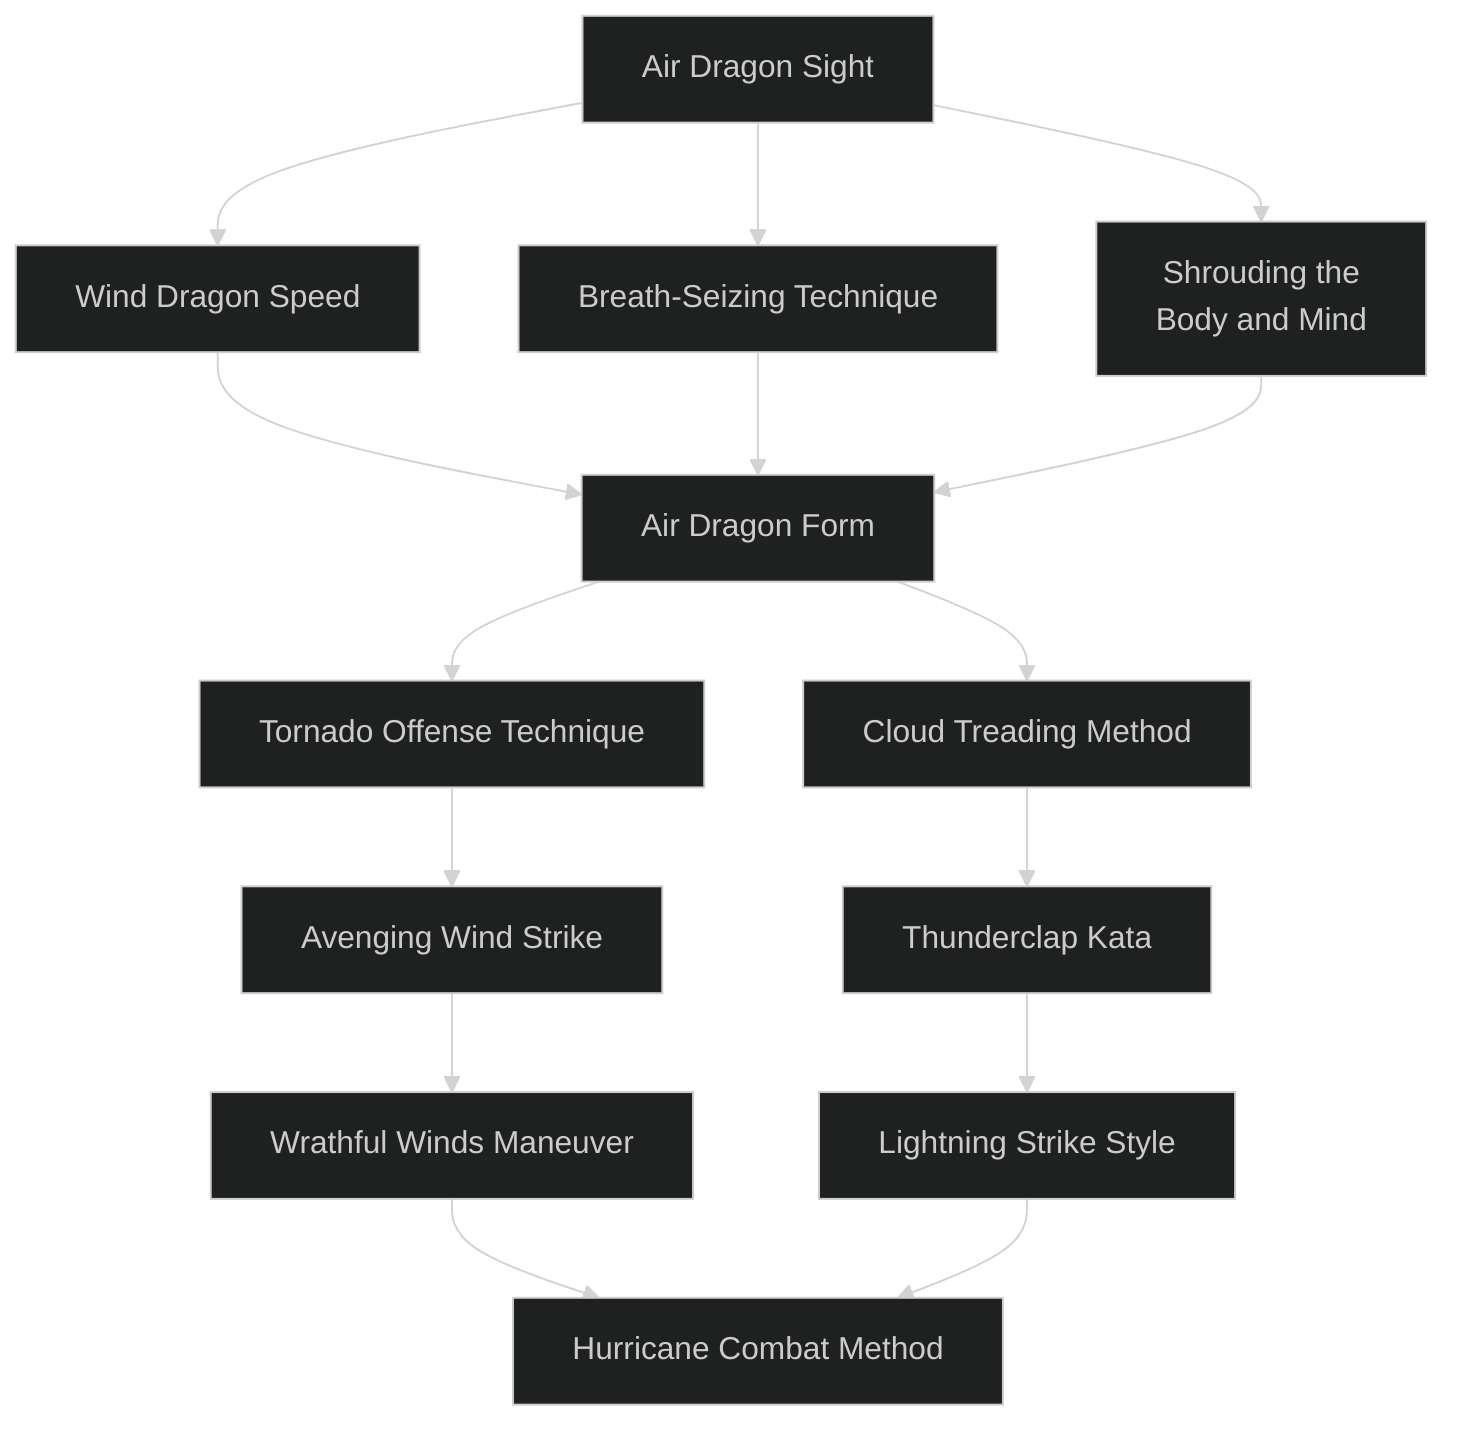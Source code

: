 ---
config:
  theme: dark
---
flowchart TD

    air_dragon_sight[Air Dragon Sight]
    click air_dragon_sight callback "
        Air Dragon Sight<br>
        <br>
        Cost: 3 motes<br>
        Duration: One scene<br>
        Type: Simple<br>
        Minimum Martial Arts: 2<br>
        Minimum Essence: 1<br>
        Prerequisite Charms: None<br>
        <br>
        To one fully in tune with the movements of the
        mercurial Air, sight is no longer a necessity. Immaculates
        learning this discipline attune themselves to the ebb and
        flow of their patron element. The awareness of the martial
        artist invoking this Charm become supernaturally acute,
        as the slightest eddy of current in the air speaks volumes to
        her. The minutest disturbance in the air warns her easily
        of any danger. For the remainder of the scene, the Immaculate
        cannot be surprised or ambushed and is considered
        aware of any attacks against her.<br>
        Outside of combat, this Charm is used as a focusing
        tool and has an additional benefit. In addition to all-around
        awareness, the character may add her Essence to
        any Awareness roll, as long as she takes a minute to stand
        perfectly still and feel the Dragon's breath.
        "

    wind_dragon_speed[Wind Dragon Speed]
    air_dragon_sight --> wind_dragon_speed
    click wind_dragon_speed callback "
        Wind Dragon Speed<br>
        <br>
        Cost: 2 motes<br>
        Duration: Instant<br>
        Type: Reflexive<br>
        Minimum Martial Arts: 2<br>
        Minimum Essence: 2<br>
        Prerequisite Charms: Air Dragon's Sight<br>
        <br>
        Bolstered by the wings of the Air Dragon, the
        Immaculate's speed increases greatly, and she moves with
        a speed that seems like a just a blur to the naked eye. For
        one turn, the Immaculate may add her Martial Arts rating
        to her initiative total.
        "

    breath_seizing_technique[Breath-Seizing Technique]
    air_dragon_sight --> breath_seizing_technique
    click breath_seizing_technique callback "
        Breath-Seizing Technique<br>
        <br>
        Cost: 4 motes<br>
        Duration: Martial Arts in turns.<br>
        Type: Simple<br>
        Minimum Martial Arts: 3<br>
        Minimum Essence: 1<br>
        Prerequisite Charms: Air Dragon's Sight<br>
        <br>
        Not every blow struck by the Immaculates is intended
        to kill. The disciples of the Air Dragon have a special
        maneuver that rains a series of carefully placed blows down
        upon an enemy, actually driving the air from his lungs and
        potentially knocking him unconscious.<br>
        When this blow is struck, do not figure damage as
        normal. Instead, roll the Immaculate's Strength + Martial
        Arts against the target's Stamina + Endurance in a reflexive
        opposed test. Each success the Immaculate's player
        rolls gives his opponent a - 1 penalty for a number of turns
        equal to the Immaculate's Martial Arts. The impairment
        inflicted by this Charm can accumulate over multiple
        applications. If the target's impairment from this Charm
        ever equals double her Stamina, she is rendered unconscious
        for the rest of the scene.<br>
        This Charm only works on creatures that must breathe
        to survive. Automatons, the undead, spirits and other
        beings without the need to breathe are totally unaffected
        by it, as are beings under the influence of magic that
        removes the necessity for breathing.
        "

    shrouding_the_body_and_mind[Shrouding the<br>Body and Mind]
    air_dragon_sight --> shrouding_the_body_and_mind
    click shrouding_the_body_and_mind callback "
        Shrouding the Body and Mind<br>
        <br>
        Cost: 4 motes<br>
        Duration: Martial Arts in turns<br>
        Type: Simple<br>
        Minimum Martial Arts: 3<br>
        Minimum Essence: 2<br>
        Prerequisite Charms: Air Dragon's Sight<br>
        <br>
        The realm of the Air Dragon is the realm of hidden
        things, concealed secrets and quiet movement. By gathering
        the element of Air about her, an Air Dynast
        emulates the Air Dragon. The air itself wraps around the
        Immaculate, shrouding the Exalt from view. For the
        character's Martial Arts score in turns, she is rendered
        invisible. It is possible to invoke this Charm while being
        watched — or even while in hand-to-hand combat!
        However, those watching may be able to guess where the
        character has gone. This Charm is best used while those
        looking at the character are distracted, and many Air
        Dragons carry a supply of flash bombs, blinding powders,
        etc. for just that purpose.<br>
        Enemies may attempt a reflexive Perception + Awareness
        roll each turn to spot the Immaculate. If the observer
        saw the Dragon-Blood disappear, spotted the Dragon-Blooded
        last turn or witnessed an attack launched by the
        character, the difficulty for the check is only 1. However,
        the difficulty increases by one every turn that the character
        remains undetected, to a maximum of 5. If the
        observer has some reason to believe that someone is
        around (a knocked over vase, footprints in the sand) the
        difficulty for spotting the character starts at 3 and scales
        up. Just casually looking for the shrouded Immaculate has
        a difficulty of 5. Even when spotted, any actions taken
        against the Dynast are at a +2 difficulty.
        "

    air_dragon_form[Air Dragon Form]
    wind_dragon_speed --> air_dragon_form
    breath_seizing_technique --> air_dragon_form
    shrouding_the_body_and_mind --> air_dragon_form
    click air_dragon_form callback "
        Air Dragon Form<br>
        <br>
        Cost: 5 motes<br>
        Duration: One scene<br>
        Type: Simple<br>
        Minimum Martial Arts: 4<br>
        Minimum Essence: 2<br>
        Prerequisite Charms: Wind Dragon Speed, Breath-Seizing Technique, Shrouding the Body and Mind<br>
        <br>
        With a quick series of hand movements cutting the air
        in front of him and a deep cleansing breath, the Immaculate
        Dragon matches his breathing to that of the Air
        Dragon itself. This Charm requires a successful Dexterity
        + Martial Arts roll, representing the successful execution
        of the form itself. If the roll fails, the Charm has no effect,
        and the motes invested in it are unspent, but the character's
        action is wasted for the turn.<br>
        If the invocation of the Air Dragon Form is success-
        ful, the Exalt may add her Martial Arts to her Ability
        total for any ranged attack or dodge attempt she makes
        for the rest of the scene. This can no more than double
        the Ability the Immaculate is using to make the ranged
        attack or dodge and is applied before any penalties for
        splitting her dice pool. If she wishes, the character may
        reflexively dodge attacks with her Martial Arts score.
        The above benefits are specifically cumulative with and
        independent of any other Charms or anima powers
        invoked by the Immaculate.
        "

    tornado_offense_technique[Tornado Offense Technique]
    air_dragon_form --> tornado_offense_technique
    click tornado_offense_technique callback "
        Tornado Offense Technique<br>
        <br>
        Cost: 4 motes per attack<br>
        Duration: Instant<br>
        Type: Extra Actions<br>
        Minimum Martial Arts: 4<br>
        Minimum Essence: 2<br>
        Prerequisite Charms: Air Dragon Form<br>
        <br>
        The powerful force of tornadoes can be tapped by an
        Air Immaculate, turning her into a whirlwind of death —
        at least for short periods. For every 3 motes the Immaculate
        invests in this Charm, she may make an additional martial
        arts or ranged attack without any penalties. The maximum
        number of attacks a character may make in a turn is equal
        to her Martial Arts rating.
        "

    avenging_wind_strike[Avenging Wind Strike]
    tornado_offense_technique --> avenging_wind_strike
    click avenging_wind_strike callback "
        Avenging Wind Strike<br>
        <br>
        Cost: 3 motes<br>
        Duration: Instant<br>
        Type: Supplemental<br>
        Minimum Martial Arts: 5<br>
        Minimum Essence: 3<br>
        Prerequisite Charms: Tornado Offense Technique<br>
        <br>
        By infusing an attack with a tiny bit of the gusting
        breath of the Air Dragon, an Immaculate can send a
        target flying backward. An attack boosted by Avenging
        Wind Strike is rolled as a normal attack, and damage is
        figured normally — with one extra effect. After being hit,
        the target's player must immediately make a reflexive
        Strength + Athletics roll. The target is blown the Exalted's
        Martial Arts x 10 yards, -5 yards per success on the
        Athletics roll. This effect occurs whether or not the
        Immaculate's strike actually does any damage to the
        target. Obviously additional damage could occur of the
        victim is blown off a cliff, into a lava pit, etc.
        This Charm can be used with hand-to-hand or ranged
        attacks. Many an opponent has laughed as a seemingly
        harmless chakram sped toward her, only to suffer the wrath
        of the Avenging Wind Strike.
        "

    wrathful_winds_maneuver[Wrathful Winds Maneuver]
    avenging_wind_strike --> wrathful_winds_maneuver
    click wrathful_winds_maneuver callback "
        Wrathful Winds Maneuver<br>
        <br>
        Cost: 5 motes, 1 Willpower<br>
        Duration: Instant<br>
        Type: Simple<br>
        Minimum Martial Arts: 5<br>
        Minimum Essence: 3<br>
        Prerequisite Charms: Avenging Wind Strike<br>
        <br>
        With a mighty Essence-focusing shout, a savage
        blast of wind issues from the character's mouth, wreaking
        havoc on objects and beings caught in the gale. The
        wrath affects a 90 degree arc directly in front of the
        Immaculate, out to a distance of her Essence rating x 10
        feet. The player of anyone standing even partially in the
        area of effect must make a reflexive Strength + Athletics
        roll against a difficulty equal to the Exalt's Martial Arts.<br>
        If the roll fails, the character is knocked off his feet. Any
        concentration is shattered, and his player must make a
        Wits + Resistance roll. A target whose player fails to get
        at least a single success is stunned for the next turn, his
        entire action taken up with clearing his head and regaining
        his balance.<br>
        By spending a point of Willpower when activating the
        Charm, the Aspect of Air can turn it into a much more
        precise weapon, focusing the Wrathful Winds to hit a
        single target. This target is automatically hit unless he has
        some sort of impenetrable defense with which to block the
        attack. The target takes the Exalt's Strength + Essence in
        lethal damage from the sudden blast of air, which can be
        soaked only with Stamina and other non-armor defenses.
        In addition, his player must make the regular reflexive
        Strength + Athletics roll for the character to keep his feet,
        but the difficulty is increased to the attacking Exalt's
        Strength + Essence. The range remains the martial artist's
        Essence x 10 feet.
        "

    cloud_treading_method[Cloud Treading Method]
    air_dragon_form --> cloud_treading_method
    click cloud_treading_method callback "
        Cloud Treading Method<br>
        <br>
        Cost: 3 motes<br>
        Duration: Martial Arts in turns<br>
        Type: Reflexive<br>
        Minimum Martial Arts: 5<br>
        Minimum Essence: 3<br>
        Prerequisite Charms: Air Dragon Form<br>
        <br>
        The Air Dragon can lighten the tread of his disciples,
        opening paths to them that are closed to their earth-bound
        brethren. The Immaculate invoking this Charm can move
        like the wind itself, skirting obstacles with ease and grace.
        For the character's Martial Arts rating in turns his
        movement rate is doubled, as is the distance that he can
        leap. Also, the character need not actually set foot on solid
        ground to continue moving. A cloud-treading Dragon-Blooded
        could easily scamper up a trail of smoke, across the
        surface of a lake or leap across treetops, his feet touching
        only the flimsiest branches.<br>
        The character must keep moving while crossing such
        delicate surfaces; if the Exalt pauses for even a moment,
        gravity takes over. This does not mean that a character
        must end each turn on a solid surface. As long as he
        continues moving into the next turn, a character may
        also immediately invoke Cloud Treading Method again
        without penalty, assuming he has enough motes to use
        the Charm again.<br>
        Cloud treading heroes can take offensive and other
        actions during their movement as long as the normal
        penalties for attacking while moving are applied. The
        Storyteller may increase the difficulty of any action at her
        discretion, depending on circumstance.
        "

    thunderclap_kata[Thunderclap Kata]
    cloud_treading_method --> thunderclap_kata
    click thunderclap_kata callback "
        Thunderclap Kata<br>
        <br>
        Cost: 5 motes<br>
        Duration: Instant<br>
        Type: Simple<br>
        Minimum Martial Arts: 5<br>
        Minimum Essence: 3<br>
        Prerequisite Charms: Cloud Treading Method<br>
        <br>
        The realm of the Air Dragon is the realm of the
        storm, and its disciples can tap into the force of this to
        belabor their opponents. After a moment of centering
        and a few deep breaths, the Immaculate brings her hands
        together. The resultant clap of thunder can stun and
        deafen those who hear it.<br>
        Players of those within the Exalt's Essence x 10
        yards of the Thunderclap Kata must make a reflexive
        Stamina + Resistance roll with a difficulty equal to the
        character's Essence. Characters whose players get even
        a single success manage to cover their ears in time -
        but they lose any further action for the rest of the turn
        as a consequence. Those whose players failed take
        bashing damage equal to the Immaculate's Strength +
        Martial Arts, which can be soaked only with Stamina
        and other non-armor protection. In addition, they are
        also deafened for a number of turns equal to the
        Immaculate's Essence and, during that time, suffer a
        penalty to all actions equal to the attacking character's
        Essence from disorientation.<br>
        Obviously, this Charm does not affect those without
        the need to hear — with one very important exception.
        While normal beings are susceptible to the Thunderclap
        Kata, it has an even greater effect on spirit beings. All this
        Charm's effects are doubled against spirits, whether materialized
        or not. The Immaculate does not need to be Spirit
        Walking to gain this benefit and, in fact, does not even
        have to know that a spirit is present.
        The Dragon-Blooded is also immune to her own
        Thunderclap Kata and may invest 1 extra mote per being
        to insulate her compatriots from its effects. Spirits can't be
        insulated in this manner.
        "

    lightning_strike_style[Lightning Strike Style]
    thunderclap_kata --> lightning_strike_style
    click lightning_strike_style callback "
        Lightning Strike Style<br>
        <br>
        Cost: 4 motes, 1 health level<br>
        Duration: Martial Arts in turns<br>
        Type: Simple<br>
        Minimum Martial Arts: 5<br>
        Minimum Essence: 3<br>
        Prerequisite Charms: Thunderclap Kata<br>
        <br>
        When this Charm is invoked, blue and white flickers
        of electricity arc across the character's body, lighting his
        face in an eerie glow. When the character punches or
        kicks, brilliant strokes of lightening lance from his feet or
        fingertips, striking distant opponents as if the Immaculate
        was standing toe to toe with them.<br>
        For the Charm's duration, the character can make
        martial arts attacks out to a distance of his Essence x 10
        feet, and the attacks do lethal damage equal to the
        character's Strength + Essence. Martial arts weapons add
        to the accuracy and damage of these attacks, as normal.
        "

    hurricane_combat_method[Hurricane Combat Method]
    wrathful_winds_maneuver --> hurricane_combat_method
    lightning_strike_style --> hurricane_combat_method
    click hurricane_combat_method callback "
        Hurricane Combat Method<br>
        <br>
        Cost: 10 Essence, 1 Willpower, 1 health level per turn<br>
        Duration: Martial Arts in turns<br>
        Type: Reflexive<br>
        Minimum Martial Arts: 5<br>
        Minimum Essence: 4<br>
        Prerequisite Charms: Wrathful Winds Maneuver, Lightning Strike Style<br>
        <br>
        The Exalt becomes a whirlwind of speed and mayhem
        for the duration of the Charm. While using the Hurricane
        Combat Method, the Immaculate adds her Martial Arts
        total to her initiative and all dodge rolls (use her Martial
        Arts alone if she has no other dodge pool), triples her
        movement and doubles her possible jumping height. It also
        allows her to make at number of extra martial arts or ranged
        attacks equal to her permanent Essence rating every turn.<br>
        The health level cost of this Charm is not paid until
        the Charm has expired. The Willpower point and motes
        must be paid up front as normal. The character can end this
        Charm prematurely at the end of any turn. Obviously, care
        should be taken when invoking this Charm. Used by a
        weakened Exalt, the consequences can be deadly.
        "